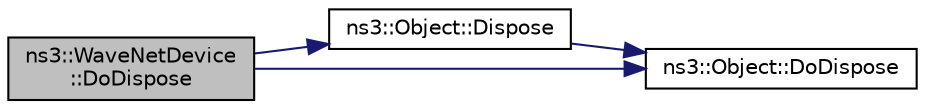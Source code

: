digraph "ns3::WaveNetDevice::DoDispose"
{
  edge [fontname="Helvetica",fontsize="10",labelfontname="Helvetica",labelfontsize="10"];
  node [fontname="Helvetica",fontsize="10",shape=record];
  rankdir="LR";
  Node1 [label="ns3::WaveNetDevice\l::DoDispose",height=0.2,width=0.4,color="black", fillcolor="grey75", style="filled", fontcolor="black"];
  Node1 -> Node2 [color="midnightblue",fontsize="10",style="solid"];
  Node2 [label="ns3::Object::Dispose",height=0.2,width=0.4,color="black", fillcolor="white", style="filled",URL="$d9/d77/classns3_1_1Object.html#aa90ae598863f6c251cdab3c3722afdaf"];
  Node2 -> Node3 [color="midnightblue",fontsize="10",style="solid"];
  Node3 [label="ns3::Object::DoDispose",height=0.2,width=0.4,color="black", fillcolor="white", style="filled",URL="$d9/d77/classns3_1_1Object.html#a475d429a75d302d4775f4ae32479b287"];
  Node1 -> Node3 [color="midnightblue",fontsize="10",style="solid"];
}
